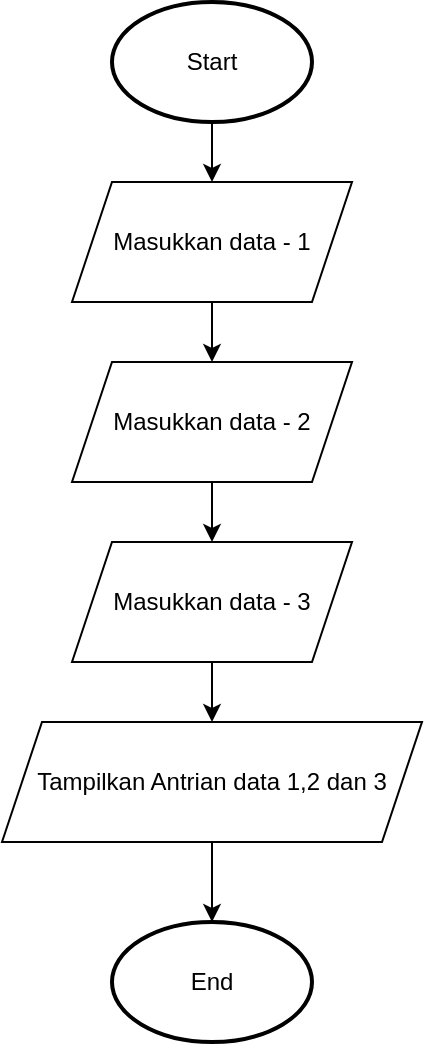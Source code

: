 <mxfile version="15.5.9" type="github">
  <diagram id="CgWaNTdLIScAdGl6yzTK" name="Page-1">
    <mxGraphModel dx="1422" dy="754" grid="1" gridSize="10" guides="1" tooltips="1" connect="1" arrows="1" fold="1" page="1" pageScale="1" pageWidth="850" pageHeight="1100" math="0" shadow="0">
      <root>
        <mxCell id="0" />
        <mxCell id="1" parent="0" />
        <mxCell id="shzp-K4sdFKsaDa9fvjv-3" value="" style="edgeStyle=orthogonalEdgeStyle;rounded=0;orthogonalLoop=1;jettySize=auto;html=1;" edge="1" parent="1" source="shzp-K4sdFKsaDa9fvjv-1" target="shzp-K4sdFKsaDa9fvjv-2">
          <mxGeometry relative="1" as="geometry">
            <Array as="points">
              <mxPoint x="280" y="230" />
              <mxPoint x="280" y="230" />
            </Array>
          </mxGeometry>
        </mxCell>
        <mxCell id="shzp-K4sdFKsaDa9fvjv-1" value="Start" style="strokeWidth=2;html=1;shape=mxgraph.flowchart.start_1;whiteSpace=wrap;" vertex="1" parent="1">
          <mxGeometry x="230" y="140" width="100" height="60" as="geometry" />
        </mxCell>
        <mxCell id="shzp-K4sdFKsaDa9fvjv-5" style="edgeStyle=orthogonalEdgeStyle;rounded=0;orthogonalLoop=1;jettySize=auto;html=1;entryX=0.5;entryY=0;entryDx=0;entryDy=0;" edge="1" parent="1" source="shzp-K4sdFKsaDa9fvjv-2" target="shzp-K4sdFKsaDa9fvjv-4">
          <mxGeometry relative="1" as="geometry" />
        </mxCell>
        <mxCell id="shzp-K4sdFKsaDa9fvjv-2" value="Masukkan data - 1" style="shape=parallelogram;perimeter=parallelogramPerimeter;whiteSpace=wrap;html=1;fixedSize=1;" vertex="1" parent="1">
          <mxGeometry x="210" y="230" width="140" height="60" as="geometry" />
        </mxCell>
        <mxCell id="shzp-K4sdFKsaDa9fvjv-8" value="" style="edgeStyle=orthogonalEdgeStyle;rounded=0;orthogonalLoop=1;jettySize=auto;html=1;" edge="1" parent="1" source="shzp-K4sdFKsaDa9fvjv-4" target="shzp-K4sdFKsaDa9fvjv-6">
          <mxGeometry relative="1" as="geometry">
            <Array as="points">
              <mxPoint x="280" y="410" />
              <mxPoint x="280" y="410" />
            </Array>
          </mxGeometry>
        </mxCell>
        <mxCell id="shzp-K4sdFKsaDa9fvjv-4" value="Masukkan data - 2" style="shape=parallelogram;perimeter=parallelogramPerimeter;whiteSpace=wrap;html=1;fixedSize=1;" vertex="1" parent="1">
          <mxGeometry x="210" y="320" width="140" height="60" as="geometry" />
        </mxCell>
        <mxCell id="shzp-K4sdFKsaDa9fvjv-11" value="" style="edgeStyle=orthogonalEdgeStyle;rounded=0;orthogonalLoop=1;jettySize=auto;html=1;" edge="1" parent="1" source="shzp-K4sdFKsaDa9fvjv-6" target="shzp-K4sdFKsaDa9fvjv-9">
          <mxGeometry relative="1" as="geometry">
            <Array as="points">
              <mxPoint x="280" y="500" />
              <mxPoint x="280" y="500" />
            </Array>
          </mxGeometry>
        </mxCell>
        <mxCell id="shzp-K4sdFKsaDa9fvjv-6" value="Masukkan data - 3" style="shape=parallelogram;perimeter=parallelogramPerimeter;whiteSpace=wrap;html=1;fixedSize=1;" vertex="1" parent="1">
          <mxGeometry x="210" y="410" width="140" height="60" as="geometry" />
        </mxCell>
        <mxCell id="shzp-K4sdFKsaDa9fvjv-13" style="edgeStyle=orthogonalEdgeStyle;rounded=0;orthogonalLoop=1;jettySize=auto;html=1;" edge="1" parent="1" source="shzp-K4sdFKsaDa9fvjv-9" target="shzp-K4sdFKsaDa9fvjv-12">
          <mxGeometry relative="1" as="geometry" />
        </mxCell>
        <mxCell id="shzp-K4sdFKsaDa9fvjv-9" value="Tampilkan Antrian data 1,2 dan 3" style="shape=parallelogram;perimeter=parallelogramPerimeter;whiteSpace=wrap;html=1;fixedSize=1;" vertex="1" parent="1">
          <mxGeometry x="175" y="500" width="210" height="60" as="geometry" />
        </mxCell>
        <mxCell id="shzp-K4sdFKsaDa9fvjv-12" value="End" style="strokeWidth=2;html=1;shape=mxgraph.flowchart.start_1;whiteSpace=wrap;" vertex="1" parent="1">
          <mxGeometry x="230" y="600" width="100" height="60" as="geometry" />
        </mxCell>
      </root>
    </mxGraphModel>
  </diagram>
</mxfile>
